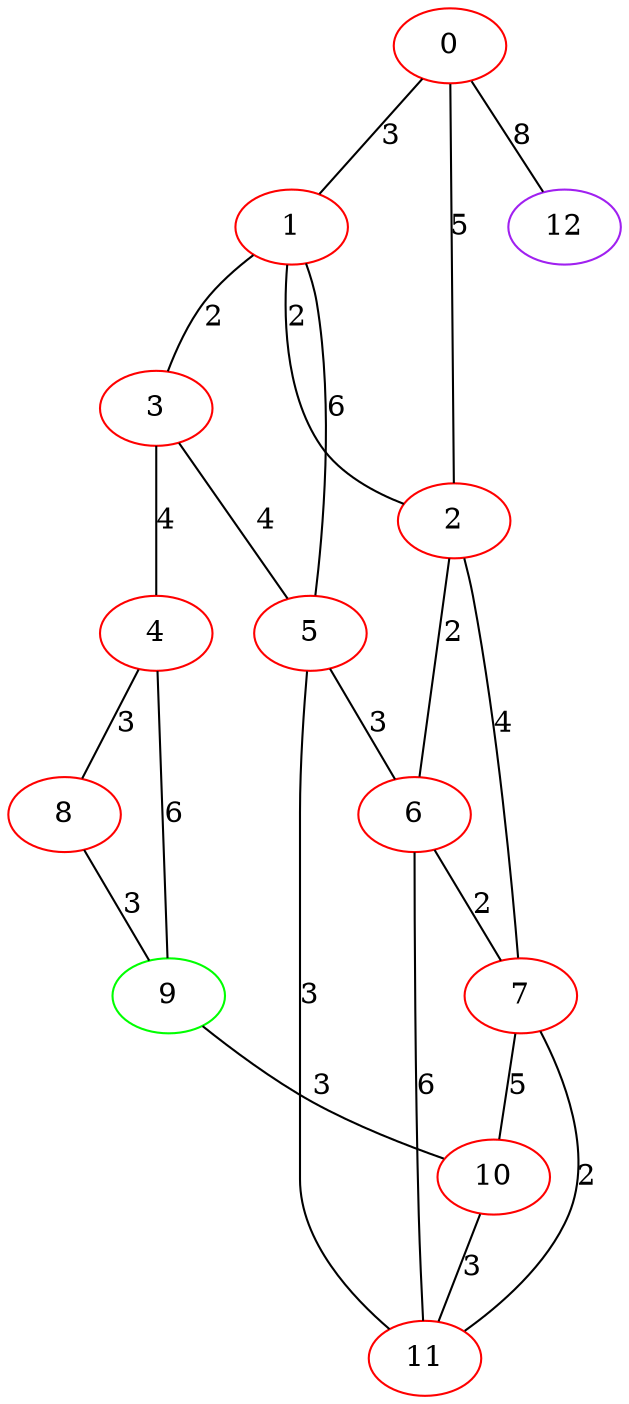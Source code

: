 graph "" {
0 [color=red, weight=1];
1 [color=red, weight=1];
2 [color=red, weight=1];
3 [color=red, weight=1];
4 [color=red, weight=1];
5 [color=red, weight=1];
6 [color=red, weight=1];
7 [color=red, weight=1];
8 [color=red, weight=1];
9 [color=green, weight=2];
10 [color=red, weight=1];
11 [color=red, weight=1];
12 [color=purple, weight=4];
0 -- 1  [key=0, label=3];
0 -- 2  [key=0, label=5];
0 -- 12  [key=0, label=8];
1 -- 2  [key=0, label=2];
1 -- 3  [key=0, label=2];
1 -- 5  [key=0, label=6];
2 -- 6  [key=0, label=2];
2 -- 7  [key=0, label=4];
3 -- 4  [key=0, label=4];
3 -- 5  [key=0, label=4];
4 -- 8  [key=0, label=3];
4 -- 9  [key=0, label=6];
5 -- 11  [key=0, label=3];
5 -- 6  [key=0, label=3];
6 -- 11  [key=0, label=6];
6 -- 7  [key=0, label=2];
7 -- 10  [key=0, label=5];
7 -- 11  [key=0, label=2];
8 -- 9  [key=0, label=3];
9 -- 10  [key=0, label=3];
10 -- 11  [key=0, label=3];
}

